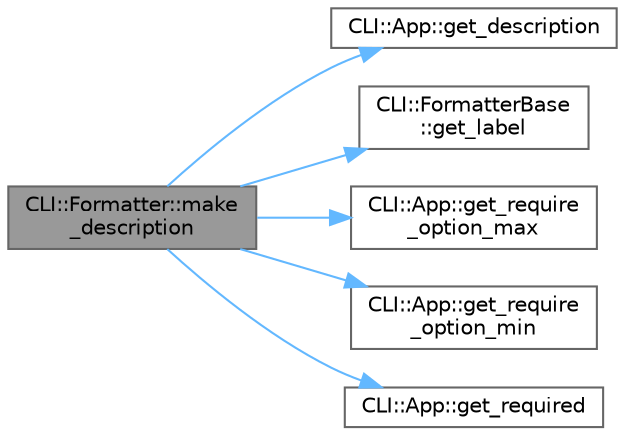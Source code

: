 digraph "CLI::Formatter::make_description"
{
 // LATEX_PDF_SIZE
  bgcolor="transparent";
  edge [fontname=Helvetica,fontsize=10,labelfontname=Helvetica,labelfontsize=10];
  node [fontname=Helvetica,fontsize=10,shape=box,height=0.2,width=0.4];
  rankdir="LR";
  Node1 [id="Node000001",label="CLI::Formatter::make\l_description",height=0.2,width=0.4,color="gray40", fillcolor="grey60", style="filled", fontcolor="black",tooltip="This displays the description line"];
  Node1 -> Node2 [id="edge1_Node000001_Node000002",color="steelblue1",style="solid",tooltip=" "];
  Node2 [id="Node000002",label="CLI::App::get_description",height=0.2,width=0.4,color="grey40", fillcolor="white", style="filled",URL="$class_c_l_i_1_1_app.html#aea5b9c25368e0013c5e0e4ba96e42251",tooltip="Get the app or subcommand description"];
  Node1 -> Node3 [id="edge2_Node000001_Node000003",color="steelblue1",style="solid",tooltip=" "];
  Node3 [id="Node000003",label="CLI::FormatterBase\l::get_label",height=0.2,width=0.4,color="grey40", fillcolor="white", style="filled",URL="$class_c_l_i_1_1_formatter_base.html#a54964b2d7823ac3f396c8c75c4c05fb6",tooltip="Get the current value of a name (REQUIRED, etc.)"];
  Node1 -> Node4 [id="edge3_Node000001_Node000004",color="steelblue1",style="solid",tooltip=" "];
  Node4 [id="Node000004",label="CLI::App::get_require\l_option_max",height=0.2,width=0.4,color="grey40", fillcolor="white", style="filled",URL="$class_c_l_i_1_1_app.html#a7bdf333b23a1e4b6bb6ce2ed57b19fb9",tooltip="Get the required max option value"];
  Node1 -> Node5 [id="edge4_Node000001_Node000005",color="steelblue1",style="solid",tooltip=" "];
  Node5 [id="Node000005",label="CLI::App::get_require\l_option_min",height=0.2,width=0.4,color="grey40", fillcolor="white", style="filled",URL="$class_c_l_i_1_1_app.html#aafb98fc2ecd7dae93edfe7c4d9f8f8dd",tooltip="Get the required min option value"];
  Node1 -> Node6 [id="edge5_Node000001_Node000006",color="steelblue1",style="solid",tooltip=" "];
  Node6 [id="Node000006",label="CLI::App::get_required",height=0.2,width=0.4,color="grey40", fillcolor="white", style="filled",URL="$class_c_l_i_1_1_app.html#a9c23181aac9cc4f601e5212c6e7b3ad1",tooltip="Get the status of required"];
}
